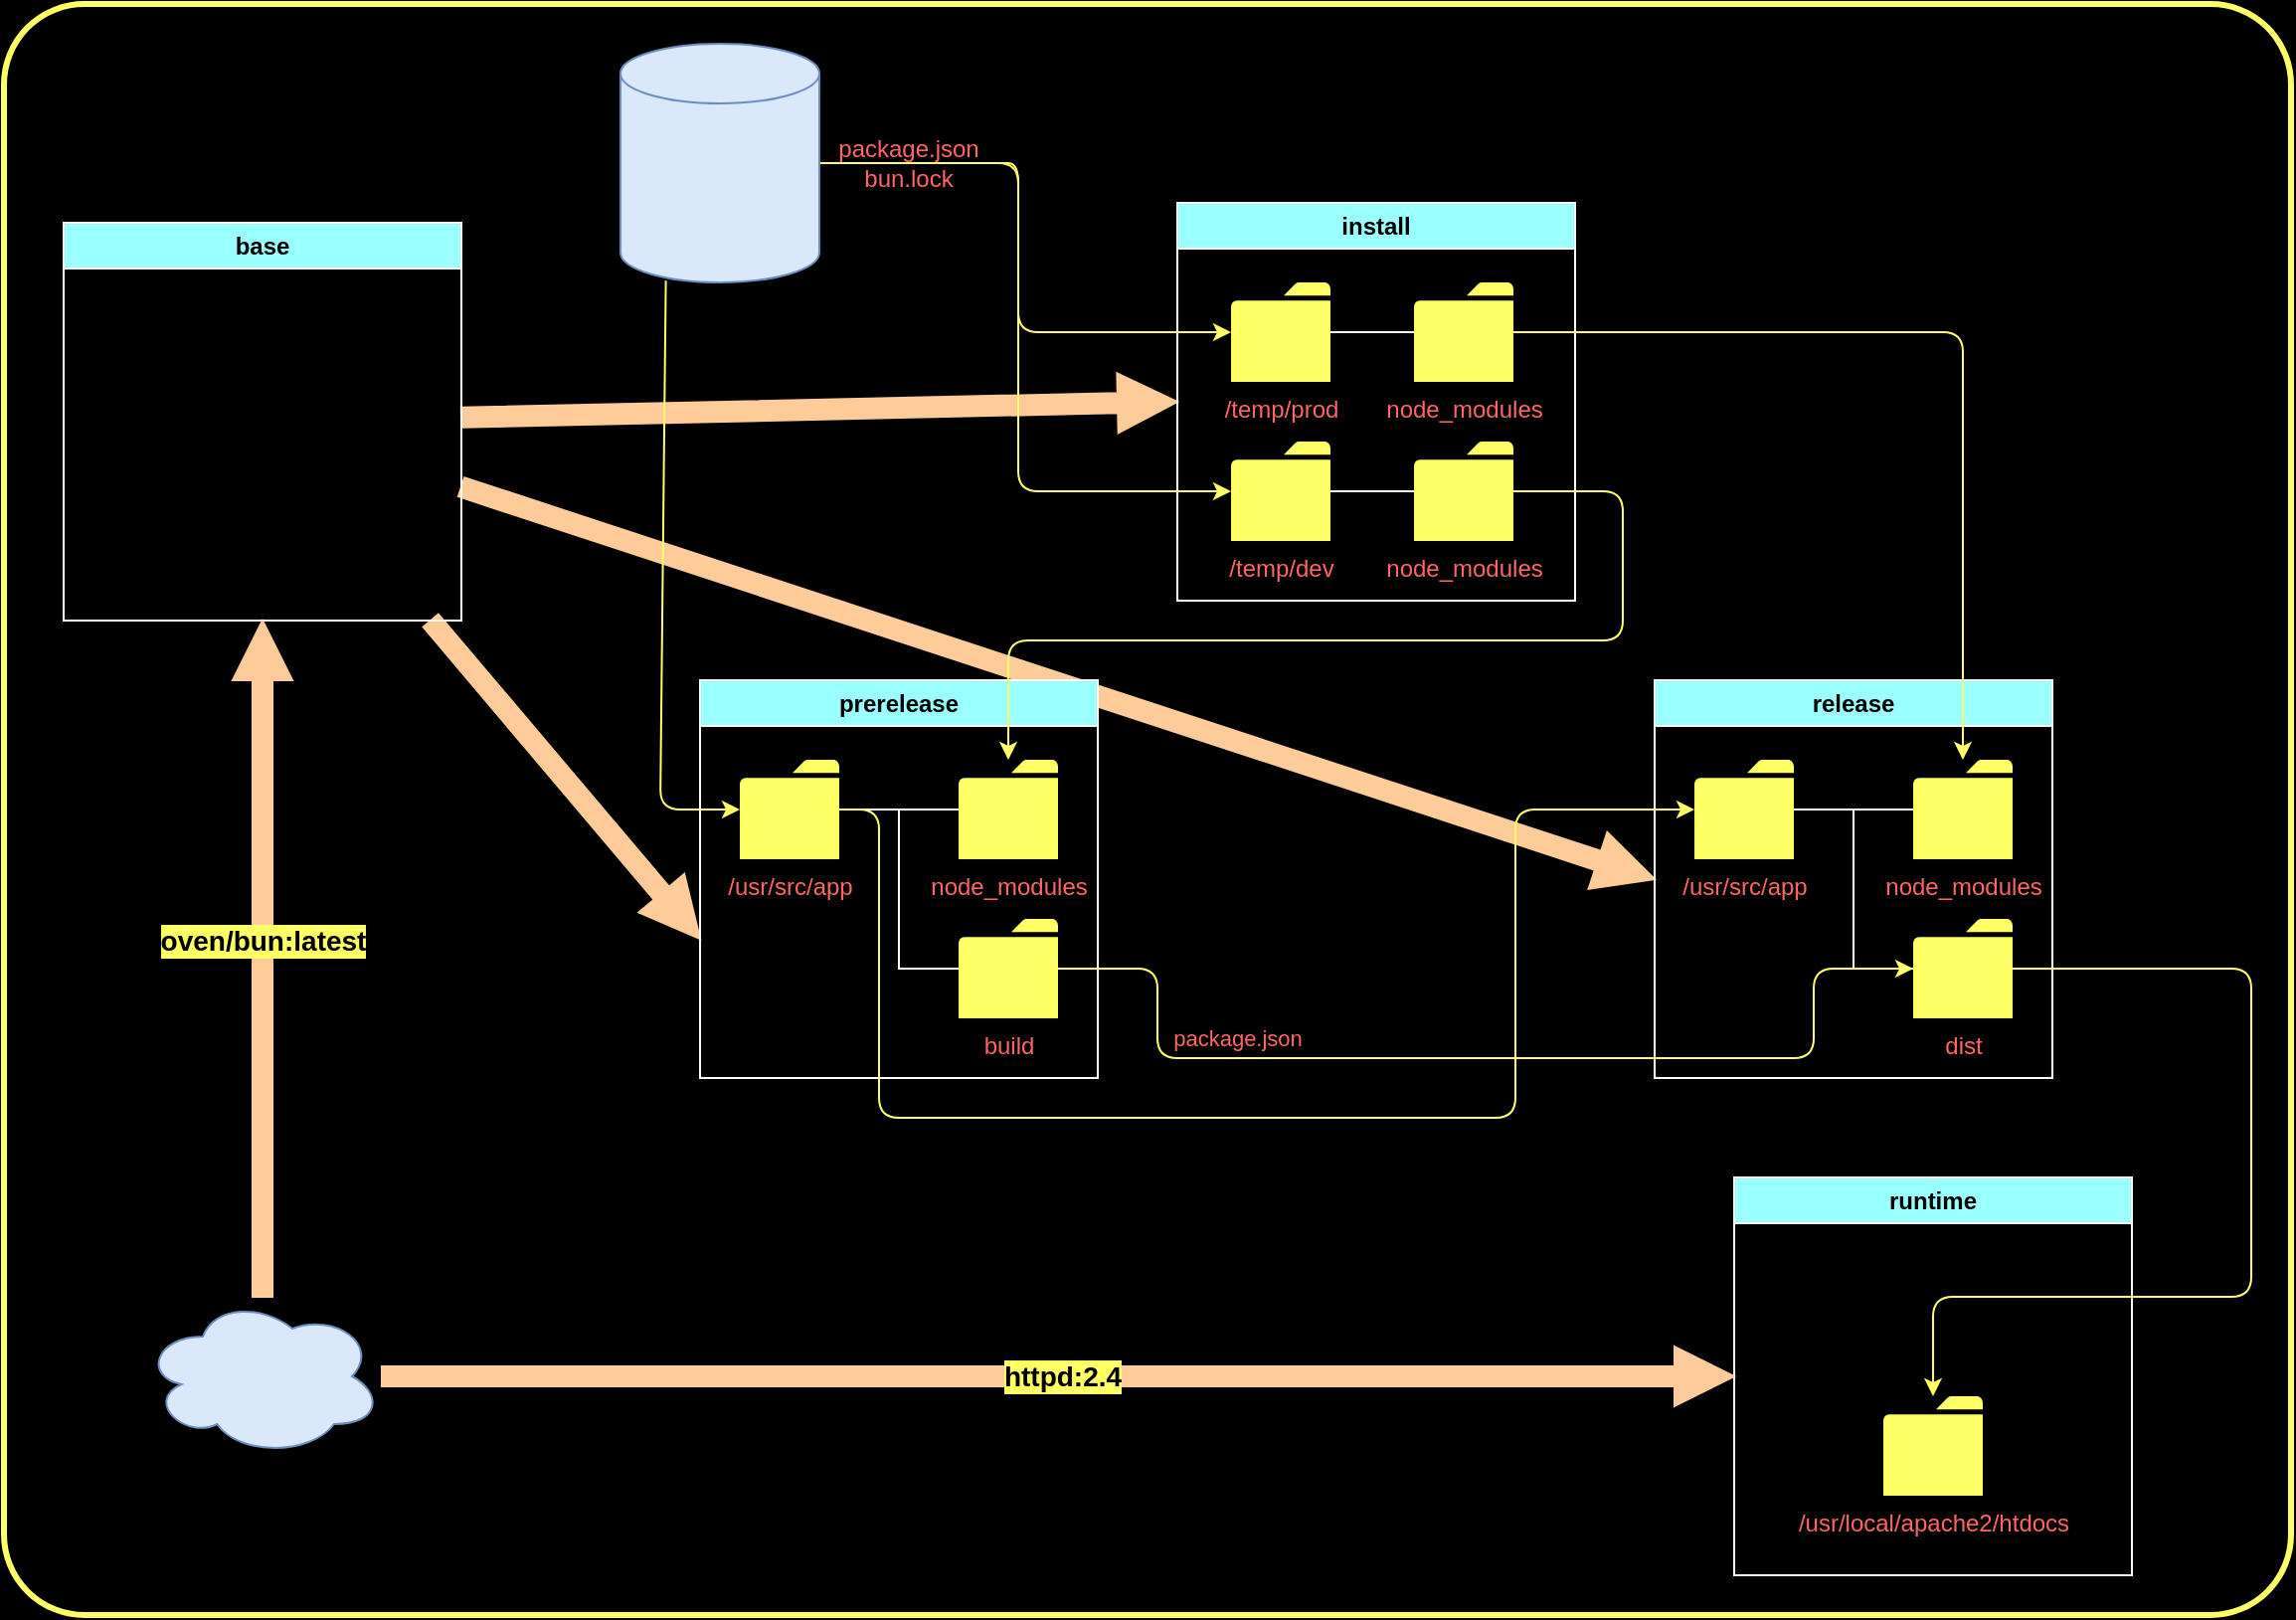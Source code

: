 <mxfile>
    <diagram id="jxS3WxsTyOZsvZLgjvCe" name="ページ1">
        <mxGraphModel dx="1514" dy="851" grid="0" gridSize="10" guides="1" tooltips="1" connect="1" arrows="1" fold="1" page="1" pageScale="1" pageWidth="1169" pageHeight="827" background="#000000" math="0" shadow="0">
            <root>
                <mxCell id="0"/>
                <mxCell id="1" parent="0"/>
                <mxCell id="71" value="" style="rounded=1;whiteSpace=wrap;html=1;glass=0;fillColor=none;strokeColor=#FFFF66;arcSize=5;strokeWidth=3;fontColor=#FFFFFF;" vertex="1" parent="1">
                    <mxGeometry x="10" y="10" width="1150" height="810" as="geometry"/>
                </mxCell>
                <mxCell id="62" style="edgeStyle=none;html=1;strokeColor=#FFCC99;shape=arrow;fillColor=#FFCC99;" edge="1" parent="1" source="3">
                    <mxGeometry relative="1" as="geometry">
                        <mxPoint x="360" y="480" as="targetPoint"/>
                    </mxGeometry>
                </mxCell>
                <mxCell id="66" style="edgeStyle=none;html=1;entryX=0;entryY=0.5;entryDx=0;entryDy=0;shape=arrow;strokeColor=#FFCC99;fillColor=#FFCC99;" edge="1" parent="1" source="3" target="4">
                    <mxGeometry relative="1" as="geometry"/>
                </mxCell>
                <mxCell id="69" style="edgeStyle=none;html=1;entryX=0;entryY=0.5;entryDx=0;entryDy=0;shape=arrow;strokeColor=#FFCC99;fillColor=#FFCC99;" edge="1" parent="1" source="3" target="6">
                    <mxGeometry relative="1" as="geometry"/>
                </mxCell>
                <mxCell id="3" value="base" style="swimlane;whiteSpace=wrap;html=1;strokeColor=#FFFFFF;fillColor=#99FFFF;gradientColor=none;" vertex="1" parent="1">
                    <mxGeometry x="40" y="120" width="200" height="200" as="geometry"/>
                </mxCell>
                <mxCell id="4" value="install" style="swimlane;whiteSpace=wrap;html=1;strokeColor=#FFFFFF;fillColor=#99FFFF;" vertex="1" parent="1">
                    <mxGeometry x="600" y="110" width="200" height="200" as="geometry"/>
                </mxCell>
                <mxCell id="28" value="" style="edgeStyle=none;html=1;" edge="1" parent="4" source="26" target="25">
                    <mxGeometry relative="1" as="geometry"/>
                </mxCell>
                <mxCell id="26" value="/temp/prod" style="sketch=0;pointerEvents=1;shadow=0;dashed=0;html=1;strokeColor=none;fillColor=#FFFF66;labelPosition=center;verticalLabelPosition=bottom;verticalAlign=top;outlineConnect=0;align=center;shape=mxgraph.office.concepts.folder;fillStyle=solid;labelBackgroundColor=none;fontColor=#FF6666;" vertex="1" parent="4">
                    <mxGeometry x="27" y="40" width="50" height="50" as="geometry"/>
                </mxCell>
                <mxCell id="25" value="/temp/dev" style="sketch=0;pointerEvents=1;shadow=0;dashed=0;html=1;strokeColor=none;fillColor=#FFFF66;labelPosition=center;verticalLabelPosition=bottom;verticalAlign=top;outlineConnect=0;align=center;shape=mxgraph.office.concepts.folder;fillStyle=solid;fontColor=#FF6666;" vertex="1" parent="4">
                    <mxGeometry x="27" y="120" width="50" height="50" as="geometry"/>
                </mxCell>
                <mxCell id="6" value="&lt;div&gt;&lt;span style=&quot;background-color: transparent;&quot;&gt;release&lt;/span&gt;&lt;/div&gt;" style="swimlane;whiteSpace=wrap;html=1;strokeColor=#FFFFFF;fillColor=#99FFFF;" vertex="1" parent="1">
                    <mxGeometry x="840" y="350" width="200" height="200" as="geometry"/>
                </mxCell>
                <mxCell id="45" value="node_modules" style="sketch=0;pointerEvents=1;shadow=0;dashed=0;html=1;strokeColor=none;fillColor=#FFFF66;labelPosition=center;verticalLabelPosition=bottom;verticalAlign=top;outlineConnect=0;align=center;shape=mxgraph.office.concepts.folder;fillStyle=solid;fontColor=#FF6666;" vertex="1" parent="6">
                    <mxGeometry x="130" y="40" width="50" height="50" as="geometry"/>
                </mxCell>
                <mxCell id="47" value="/usr/src/app" style="sketch=0;pointerEvents=1;shadow=0;dashed=0;html=1;strokeColor=none;fillColor=#FFFF66;labelPosition=center;verticalLabelPosition=bottom;verticalAlign=top;outlineConnect=0;align=center;shape=mxgraph.office.concepts.folder;fillStyle=solid;fontColor=#FF6666;" vertex="1" parent="6">
                    <mxGeometry x="20" y="40" width="50" height="50" as="geometry"/>
                </mxCell>
                <mxCell id="48" value="dist" style="sketch=0;pointerEvents=1;shadow=0;dashed=0;html=1;strokeColor=none;fillColor=#FFFF66;labelPosition=center;verticalLabelPosition=bottom;verticalAlign=top;outlineConnect=0;align=center;shape=mxgraph.office.concepts.folder;fillStyle=solid;fontColor=#FF6666;" vertex="1" parent="6">
                    <mxGeometry x="130" y="120" width="50" height="50" as="geometry"/>
                </mxCell>
                <mxCell id="49" value="" style="endArrow=none;html=1;strokeColor=#FFFFFF;rounded=0;curved=0;" edge="1" parent="6" source="47" target="48">
                    <mxGeometry width="50" height="50" relative="1" as="geometry">
                        <mxPoint x="260" y="140" as="sourcePoint"/>
                        <mxPoint x="90" y="170" as="targetPoint"/>
                        <Array as="points">
                            <mxPoint x="100" y="65"/>
                            <mxPoint x="100" y="145"/>
                        </Array>
                    </mxGeometry>
                </mxCell>
                <mxCell id="50" value="" style="endArrow=none;html=1;strokeColor=#FFFFFF;endFill=0;rounded=0;curved=0;" edge="1" parent="6" source="47" target="45">
                    <mxGeometry width="50" height="50" relative="1" as="geometry">
                        <mxPoint x="70" y="64.5" as="sourcePoint"/>
                        <mxPoint x="130" y="64.5" as="targetPoint"/>
                    </mxGeometry>
                </mxCell>
                <mxCell id="7" value="&lt;div&gt;&lt;span style=&quot;background-color: transparent;&quot;&gt;runtime&lt;/span&gt;&lt;/div&gt;" style="swimlane;whiteSpace=wrap;html=1;strokeColor=#FFFFFF;fillColor=#99FFFF;" vertex="1" parent="1">
                    <mxGeometry x="880" y="600" width="200" height="200" as="geometry"/>
                </mxCell>
                <mxCell id="59" value="&lt;font style=&quot;color: rgb(255, 102, 102);&quot;&gt;/usr/local/apache2/htdocs&lt;/font&gt;" style="sketch=0;pointerEvents=1;shadow=0;dashed=0;html=1;strokeColor=none;fillColor=#FFFF66;labelPosition=center;verticalLabelPosition=bottom;verticalAlign=top;outlineConnect=0;align=center;shape=mxgraph.office.concepts.folder;fillStyle=solid;fontColor=#FF6666;" vertex="1" parent="7">
                    <mxGeometry x="75" y="110" width="50" height="50" as="geometry"/>
                </mxCell>
                <mxCell id="9" style="edgeStyle=none;html=1;entryX=0.5;entryY=1;entryDx=0;entryDy=0;strokeColor=#FFCC99;shape=arrow;fillColor=#FFCC99;" edge="1" parent="1" source="8" target="3">
                    <mxGeometry relative="1" as="geometry"/>
                </mxCell>
                <mxCell id="10" value="oven/bun:latest" style="edgeLabel;html=1;align=center;verticalAlign=middle;resizable=0;points=[];fontSize=14;labelBackgroundColor=#FFFF66;fontStyle=1" vertex="1" connectable="0" parent="9">
                    <mxGeometry x="0.053" relative="1" as="geometry">
                        <mxPoint as="offset"/>
                    </mxGeometry>
                </mxCell>
                <mxCell id="11" style="edgeStyle=none;html=1;strokeColor=#FFCC99;entryX=0;entryY=0.5;entryDx=0;entryDy=0;shape=arrow;fillColor=#FFCC99;" edge="1" parent="1" source="8" target="7">
                    <mxGeometry relative="1" as="geometry">
                        <mxPoint x="640" y="720" as="targetPoint"/>
                    </mxGeometry>
                </mxCell>
                <mxCell id="12" value="httpd:2.4" style="edgeLabel;html=1;align=center;verticalAlign=middle;resizable=0;points=[];fontSize=14;fontStyle=1;labelBackgroundColor=#FFFF66;" vertex="1" connectable="0" parent="11">
                    <mxGeometry x="0.006" relative="1" as="geometry">
                        <mxPoint as="offset"/>
                    </mxGeometry>
                </mxCell>
                <mxCell id="8" value="" style="ellipse;shape=cloud;whiteSpace=wrap;html=1;fillColor=#dae8fc;strokeColor=#6c8ebf;" vertex="1" parent="1">
                    <mxGeometry x="80" y="660" width="120" height="80" as="geometry"/>
                </mxCell>
                <mxCell id="21" style="edgeStyle=none;html=1;strokeColor=#FFFF66;exitX=1;exitY=0.5;exitDx=0;exitDy=0;exitPerimeter=0;" edge="1" parent="1" source="19" target="25">
                    <mxGeometry relative="1" as="geometry">
                        <mxPoint x="347.727" y="225" as="sourcePoint"/>
                        <Array as="points">
                            <mxPoint x="520" y="90"/>
                            <mxPoint x="520" y="255"/>
                        </Array>
                    </mxGeometry>
                </mxCell>
                <mxCell id="27" style="edgeStyle=none;html=1;strokeColor=#FFFF66;labelBackgroundColor=#000000;fontColor=#FFFFFF;" edge="1" parent="1" source="35" target="26">
                    <mxGeometry relative="1" as="geometry">
                        <Array as="points">
                            <mxPoint x="520" y="90"/>
                            <mxPoint x="520" y="175"/>
                        </Array>
                    </mxGeometry>
                </mxCell>
                <mxCell id="38" style="edgeStyle=none;html=1;strokeColor=#FFFF66;exitX=0.228;exitY=0.993;exitDx=0;exitDy=0;exitPerimeter=0;" edge="1" parent="1" source="19" target="24">
                    <mxGeometry relative="1" as="geometry">
                        <Array as="points">
                            <mxPoint x="340" y="415"/>
                        </Array>
                    </mxGeometry>
                </mxCell>
                <mxCell id="19" value="" style="shape=cylinder3;whiteSpace=wrap;html=1;boundedLbl=1;backgroundOutline=1;size=15;fillColor=#dae8fc;strokeColor=#6c8ebf;" vertex="1" parent="1">
                    <mxGeometry x="320" y="30" width="100" height="120" as="geometry"/>
                </mxCell>
                <mxCell id="5" value="prerelease" style="swimlane;whiteSpace=wrap;html=1;strokeColor=#FFFFFF;fillColor=#99FFFF;" vertex="1" parent="1">
                    <mxGeometry x="360" y="350" width="200" height="200" as="geometry"/>
                </mxCell>
                <mxCell id="24" value="/usr/src/app" style="sketch=0;pointerEvents=1;shadow=0;dashed=0;html=1;strokeColor=none;fillColor=#FFFF66;labelPosition=center;verticalLabelPosition=bottom;verticalAlign=top;outlineConnect=0;align=center;shape=mxgraph.office.concepts.folder;fillStyle=solid;fontColor=#FF6666;" vertex="1" parent="5">
                    <mxGeometry x="20" y="40" width="50" height="50" as="geometry"/>
                </mxCell>
                <mxCell id="40" value="node_modules" style="sketch=0;pointerEvents=1;shadow=0;dashed=0;html=1;strokeColor=none;fillColor=#FFFF66;labelPosition=center;verticalLabelPosition=bottom;verticalAlign=top;outlineConnect=0;align=center;shape=mxgraph.office.concepts.folder;fillStyle=solid;fontColor=#FF6666;" vertex="1" parent="5">
                    <mxGeometry x="130" y="40" width="50" height="50" as="geometry"/>
                </mxCell>
                <mxCell id="41" value="" style="endArrow=none;html=1;strokeColor=#FFFFFF;endFill=0;" edge="1" parent="5" source="24" target="40">
                    <mxGeometry width="50" height="50" relative="1" as="geometry">
                        <mxPoint x="250" y="180" as="sourcePoint"/>
                        <mxPoint x="300" y="130" as="targetPoint"/>
                    </mxGeometry>
                </mxCell>
                <mxCell id="43" value="build" style="sketch=0;pointerEvents=1;shadow=0;dashed=0;html=1;strokeColor=none;fillColor=#FFFF66;labelPosition=center;verticalLabelPosition=bottom;verticalAlign=top;outlineConnect=0;align=center;shape=mxgraph.office.concepts.folder;fillStyle=solid;fontColor=#FF6666;" vertex="1" parent="5">
                    <mxGeometry x="130" y="120" width="50" height="50" as="geometry"/>
                </mxCell>
                <mxCell id="42" value="" style="endArrow=none;html=1;strokeColor=#FFFFFF;rounded=0;curved=0;" edge="1" parent="5" source="24" target="43">
                    <mxGeometry width="50" height="50" relative="1" as="geometry">
                        <mxPoint x="260" y="140" as="sourcePoint"/>
                        <mxPoint x="90" y="170" as="targetPoint"/>
                        <Array as="points">
                            <mxPoint x="100" y="65"/>
                            <mxPoint x="100" y="145"/>
                        </Array>
                    </mxGeometry>
                </mxCell>
                <mxCell id="44" style="edgeStyle=none;html=1;strokeColor=#FFFF66;" edge="1" parent="1" source="75" target="40">
                    <mxGeometry relative="1" as="geometry">
                        <Array as="points">
                            <mxPoint x="824" y="255"/>
                            <mxPoint x="824" y="330"/>
                            <mxPoint x="515" y="330"/>
                        </Array>
                    </mxGeometry>
                </mxCell>
                <mxCell id="46" style="edgeStyle=none;html=1;strokeColor=#FFFF66;" edge="1" parent="1" source="73" target="45">
                    <mxGeometry relative="1" as="geometry">
                        <Array as="points">
                            <mxPoint x="995" y="175"/>
                        </Array>
                    </mxGeometry>
                </mxCell>
                <mxCell id="51" style="edgeStyle=none;html=1;strokeColor=#FFFF66;fontColor=#FFFFFF;labelBackgroundColor=none;" edge="1" parent="1" source="24" target="47">
                    <mxGeometry relative="1" as="geometry">
                        <Array as="points">
                            <mxPoint x="450" y="415"/>
                            <mxPoint x="450" y="570"/>
                            <mxPoint x="770" y="570"/>
                            <mxPoint x="770" y="415"/>
                        </Array>
                    </mxGeometry>
                </mxCell>
                <mxCell id="52" value="package.json" style="edgeLabel;html=1;align=center;verticalAlign=middle;resizable=0;points=[];labelBackgroundColor=none;fontColor=#FF6666;" vertex="1" connectable="0" parent="51">
                    <mxGeometry x="-0.024" y="-1" relative="1" as="geometry">
                        <mxPoint x="-6" y="-41" as="offset"/>
                    </mxGeometry>
                </mxCell>
                <mxCell id="53" style="edgeStyle=none;html=1;strokeColor=#FFFF66;" edge="1" parent="1" source="43" target="48">
                    <mxGeometry relative="1" as="geometry">
                        <Array as="points">
                            <mxPoint x="590" y="495"/>
                            <mxPoint x="590" y="540"/>
                            <mxPoint x="920" y="540"/>
                            <mxPoint x="920" y="495"/>
                        </Array>
                    </mxGeometry>
                </mxCell>
                <mxCell id="60" style="edgeStyle=none;html=1;strokeColor=#FFFF66;" edge="1" parent="1" source="48" target="59">
                    <mxGeometry relative="1" as="geometry">
                        <Array as="points">
                            <mxPoint x="1140" y="495"/>
                            <mxPoint x="1140" y="660"/>
                            <mxPoint x="980" y="660"/>
                        </Array>
                    </mxGeometry>
                </mxCell>
                <mxCell id="65" value="" style="edgeStyle=none;html=1;strokeColor=#FFFF66;labelBackgroundColor=#000000;fontColor=#FFFFFF;" edge="1" parent="1" source="19" target="35">
                    <mxGeometry relative="1" as="geometry">
                        <mxPoint x="420" y="90" as="sourcePoint"/>
                        <mxPoint x="675" y="175" as="targetPoint"/>
                        <Array as="points"/>
                    </mxGeometry>
                </mxCell>
                <mxCell id="35" value="&lt;font style=&quot;color: rgb(255, 102, 102);&quot;&gt;package.json&lt;/font&gt;&lt;div&gt;&lt;font style=&quot;color: rgb(255, 102, 102);&quot;&gt;bun.lock&lt;/font&gt;&lt;/div&gt;" style="text;html=1;align=center;verticalAlign=middle;whiteSpace=wrap;rounded=0;fontColor=#FF6666;labelBackgroundColor=none;" vertex="1" parent="1">
                    <mxGeometry x="420" y="60" width="90" height="60" as="geometry"/>
                </mxCell>
                <mxCell id="74" value="" style="edgeStyle=none;html=1;strokeColor=#FFFFFF;endArrow=none;endFill=0;rounded=0;curved=0;" edge="1" parent="1" source="26" target="73">
                    <mxGeometry relative="1" as="geometry">
                        <mxPoint x="677" y="175" as="sourcePoint"/>
                        <mxPoint x="995" y="390" as="targetPoint"/>
                        <Array as="points"/>
                    </mxGeometry>
                </mxCell>
                <mxCell id="73" value="node_modules" style="sketch=0;pointerEvents=1;shadow=0;dashed=0;html=1;strokeColor=none;fillColor=#FFFF66;labelPosition=center;verticalLabelPosition=bottom;verticalAlign=top;outlineConnect=0;align=center;shape=mxgraph.office.concepts.folder;fillStyle=solid;fontColor=#FF6666;" vertex="1" parent="1">
                    <mxGeometry x="719" y="150" width="50" height="50" as="geometry"/>
                </mxCell>
                <mxCell id="75" value="node_modules" style="sketch=0;pointerEvents=1;shadow=0;dashed=0;html=1;strokeColor=none;fillColor=#FFFF66;labelPosition=center;verticalLabelPosition=bottom;verticalAlign=top;outlineConnect=0;align=center;shape=mxgraph.office.concepts.folder;fillStyle=solid;fontColor=#FF6666;" vertex="1" parent="1">
                    <mxGeometry x="719" y="230" width="50" height="50" as="geometry"/>
                </mxCell>
                <mxCell id="77" style="edgeStyle=none;html=1;endArrow=none;endFill=0;strokeColor=#FFFFFF;rounded=0;curved=0;" edge="1" parent="1" source="25" target="75">
                    <mxGeometry relative="1" as="geometry"/>
                </mxCell>
            </root>
        </mxGraphModel>
    </diagram>
</mxfile>